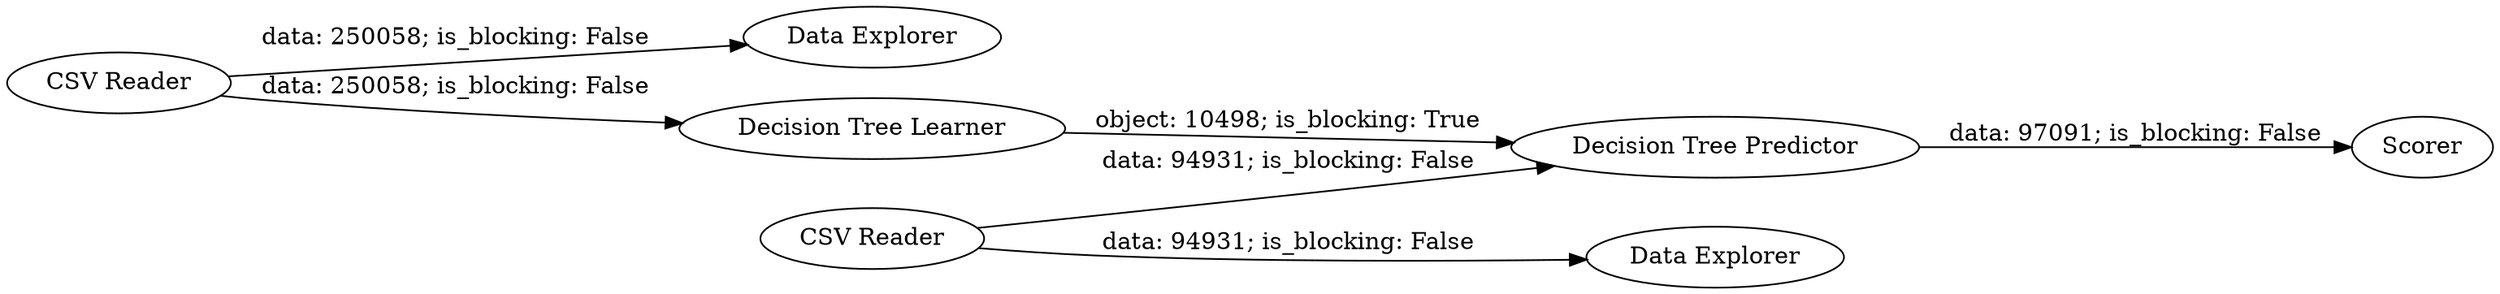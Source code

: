 digraph {
	"-7156507792550420660_1" [label="CSV Reader"]
	"-7156507792550420660_4" [label="CSV Reader"]
	"-7156507792550420660_3" [label="Decision Tree Predictor"]
	"-7156507792550420660_5" [label=Scorer]
	"-7156507792550420660_7" [label="Data Explorer"]
	"-7156507792550420660_6" [label="Data Explorer"]
	"-7156507792550420660_2" [label="Decision Tree Learner"]
	"-7156507792550420660_4" -> "-7156507792550420660_6" [label="data: 94931; is_blocking: False"]
	"-7156507792550420660_4" -> "-7156507792550420660_3" [label="data: 94931; is_blocking: False"]
	"-7156507792550420660_3" -> "-7156507792550420660_5" [label="data: 97091; is_blocking: False"]
	"-7156507792550420660_1" -> "-7156507792550420660_2" [label="data: 250058; is_blocking: False"]
	"-7156507792550420660_2" -> "-7156507792550420660_3" [label="object: 10498; is_blocking: True"]
	"-7156507792550420660_1" -> "-7156507792550420660_7" [label="data: 250058; is_blocking: False"]
	rankdir=LR
}
